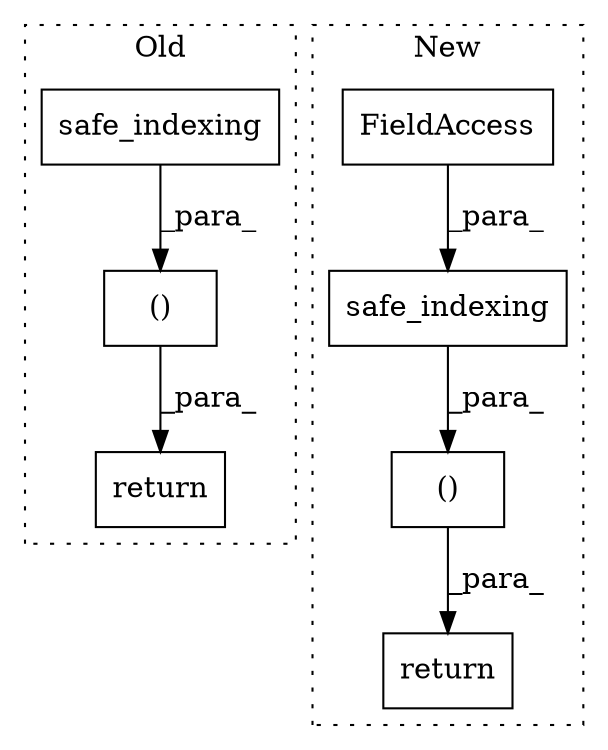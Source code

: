digraph G {
subgraph cluster0 {
1 [label="return" a="41" s="1776" l="14" shape="box"];
4 [label="()" a="106" s="1790" l="87" shape="box"];
6 [label="safe_indexing" a="32" s="1829,1854" l="14,1" shape="box"];
label = "Old";
style="dotted";
}
subgraph cluster1 {
2 [label="safe_indexing" a="32" s="2088,2124" l="14,1" shape="box"];
3 [label="()" a="106" s="2038" l="87" shape="box"];
5 [label="return" a="41" s="2026" l="12" shape="box"];
7 [label="FieldAccess" a="22" s="2104" l="20" shape="box"];
label = "New";
style="dotted";
}
2 -> 3 [label="_para_"];
3 -> 5 [label="_para_"];
4 -> 1 [label="_para_"];
6 -> 4 [label="_para_"];
7 -> 2 [label="_para_"];
}